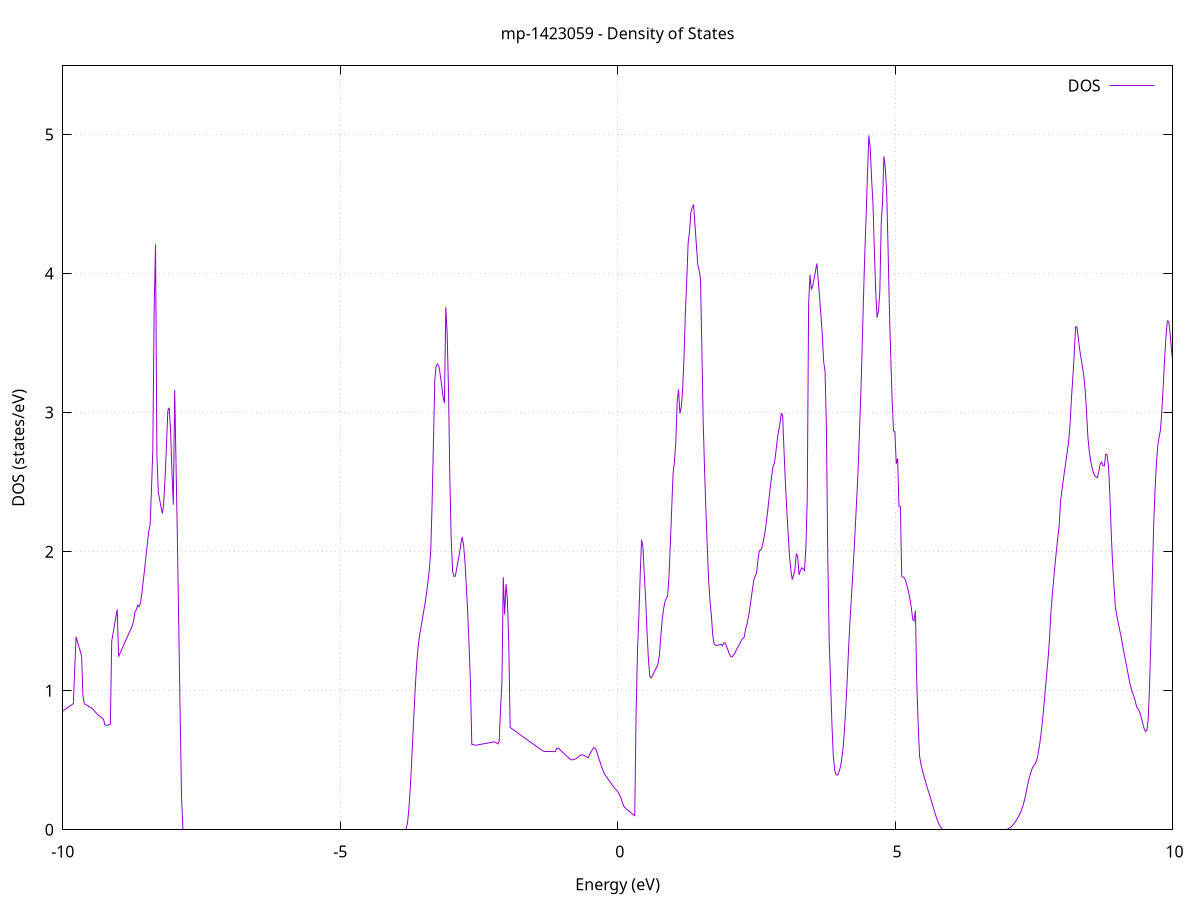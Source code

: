 set title 'mp-1423059 - Density of States'
set xlabel 'Energy (eV)'
set ylabel 'DOS (states/eV)'
set grid
set xrange [-10:10]
set yrange [0:5.493]
set xzeroaxis lt -1
set terminal png size 800,600
set output 'mp-1423059_dos_gnuplot.png'
plot '-' using 1:2 with lines title 'DOS'
-13.115800 0.000000
-13.091200 0.000000
-13.066500 0.000000
-13.041800 0.000000
-13.017100 0.000000
-12.992500 0.000000
-12.967800 0.000000
-12.943100 0.000000
-12.918400 0.000000
-12.893700 0.000000
-12.869100 0.000000
-12.844400 0.000000
-12.819700 0.000000
-12.795000 0.000000
-12.770400 0.000000
-12.745700 0.000000
-12.721000 0.000000
-12.696300 0.000000
-12.671700 0.000000
-12.647000 0.000000
-12.622300 0.000000
-12.597600 0.000000
-12.573000 0.000000
-12.548300 0.000000
-12.523600 0.000000
-12.498900 0.000000
-12.474300 0.000000
-12.449600 0.000000
-12.424900 0.000000
-12.400200 0.000000
-12.375500 0.000000
-12.350900 0.000000
-12.326200 0.000000
-12.301500 0.000000
-12.276800 0.000000
-12.252200 0.000000
-12.227500 0.000000
-12.202800 0.000000
-12.178100 0.000000
-12.153500 0.000000
-12.128800 0.000000
-12.104100 0.000000
-12.079400 0.000000
-12.054800 0.000000
-12.030100 0.000000
-12.005400 0.000000
-11.980700 0.000000
-11.956100 0.000000
-11.931400 0.000000
-11.906700 0.000000
-11.882000 0.000000
-11.857300 0.000000
-11.832700 0.000000
-11.808000 0.000000
-11.783300 0.000000
-11.758600 0.000000
-11.734000 0.000000
-11.709300 0.000000
-11.684600 0.000000
-11.659900 0.000000
-11.635300 0.000000
-11.610600 0.000000
-11.585900 0.000000
-11.561200 0.000000
-11.536600 0.000000
-11.511900 0.000000
-11.487200 0.000000
-11.462500 0.000000
-11.437900 0.000000
-11.413200 0.000000
-11.388500 0.000000
-11.363800 0.000000
-11.339100 0.000000
-11.314500 0.000000
-11.289800 0.000000
-11.265100 0.000000
-11.240400 0.000000
-11.215800 0.000000
-11.191100 0.000000
-11.166400 0.000000
-11.141700 0.000000
-11.117100 0.000000
-11.092400 0.000000
-11.067700 0.000000
-11.043000 0.000000
-11.018400 0.000000
-10.993700 0.000000
-10.969000 0.000000
-10.944300 0.000000
-10.919600 0.000000
-10.895000 0.000000
-10.870300 0.000500
-10.845600 0.073500
-10.820900 0.234400
-10.796300 0.399200
-10.771600 0.564100
-10.746900 0.728900
-10.722200 0.869200
-10.697600 0.936200
-10.672900 0.919900
-10.648200 0.866600
-10.623500 0.813200
-10.598900 0.759900
-10.574200 0.707700
-10.549500 0.695800
-10.524800 0.716700
-10.500200 0.737900
-10.475500 0.759100
-10.450800 0.780200
-10.426100 0.801400
-10.401400 0.822600
-10.376800 0.843700
-10.352100 0.862200
-10.327400 0.865300
-10.302700 0.865100
-10.278100 0.864800
-10.253400 0.864500
-10.228700 0.864300
-10.204000 0.856600
-10.179400 0.846500
-10.154700 0.841500
-10.130000 0.836500
-10.105300 0.831500
-10.080700 0.832100
-10.056000 0.838800
-10.031300 0.845600
-10.006600 0.852400
-9.982000 0.859200
-9.957300 0.866000
-9.932600 0.872800
-9.907900 0.879600
-9.883200 0.886400
-9.858600 0.893200
-9.833900 0.900000
-9.809200 0.906800
-9.784500 1.162500
-9.759900 1.387900
-9.735200 1.351900
-9.710500 1.317900
-9.685800 1.283900
-9.661200 1.249900
-9.636500 0.960300
-9.611800 0.906100
-9.587100 0.900400
-9.562500 0.894800
-9.537800 0.889100
-9.513100 0.883400
-9.488400 0.877800
-9.463800 0.869400
-9.439100 0.858300
-9.414400 0.847200
-9.389700 0.836100
-9.365000 0.826400
-9.340400 0.818800
-9.315700 0.811100
-9.291000 0.803500
-9.266300 0.795900
-9.241700 0.754400
-9.217000 0.750300
-9.192300 0.752400
-9.167600 0.754500
-9.143000 0.756600
-9.118300 1.355600
-9.093600 1.413000
-9.068900 1.470200
-9.044300 1.527700
-9.019600 1.585200
-8.994900 1.245200
-8.970200 1.267300
-8.945600 1.289400
-8.920900 1.311500
-8.896200 1.333600
-8.871500 1.355700
-8.846800 1.377800
-8.822200 1.399900
-8.797500 1.422100
-8.772800 1.444200
-8.748100 1.466300
-8.723500 1.501400
-8.698800 1.568000
-8.674100 1.582200
-8.649400 1.615700
-8.624800 1.603300
-8.600100 1.627400
-8.575400 1.700300
-8.550700 1.786600
-8.526100 1.870800
-8.501400 1.963300
-8.476700 2.055800
-8.452000 2.144800
-8.427400 2.188200
-8.402700 2.433300
-8.378000 2.720200
-8.353300 3.745500
-8.328600 4.209400
-8.304000 2.698700
-8.279300 2.430000
-8.254600 2.374800
-8.229900 2.319400
-8.205300 2.273800
-8.180600 2.353400
-8.155900 2.539300
-8.131200 2.770100
-8.106600 3.014600
-8.081900 3.035300
-8.057200 2.870600
-8.032500 2.575100
-8.007900 2.338000
-7.983200 3.162300
-7.958500 2.616400
-7.933800 2.076000
-7.909200 1.446200
-7.884500 0.809800
-7.859800 0.236900
-7.835100 0.003600
-7.810400 0.000000
-7.785800 0.000000
-7.761100 0.000000
-7.736400 0.000000
-7.711700 0.000000
-7.687100 0.000000
-7.662400 0.000000
-7.637700 0.000000
-7.613000 0.000000
-7.588400 0.000000
-7.563700 0.000000
-7.539000 0.000000
-7.514300 0.000000
-7.489700 0.000000
-7.465000 0.000000
-7.440300 0.000000
-7.415600 0.000000
-7.390900 0.000000
-7.366300 0.000000
-7.341600 0.000000
-7.316900 0.000000
-7.292200 0.000000
-7.267600 0.000000
-7.242900 0.000000
-7.218200 0.000000
-7.193500 0.000000
-7.168900 0.000000
-7.144200 0.000000
-7.119500 0.000000
-7.094800 0.000000
-7.070200 0.000000
-7.045500 0.000000
-7.020800 0.000000
-6.996100 0.000000
-6.971500 0.000000
-6.946800 0.000000
-6.922100 0.000000
-6.897400 0.000000
-6.872700 0.000000
-6.848100 0.000000
-6.823400 0.000000
-6.798700 0.000000
-6.774000 0.000000
-6.749400 0.000000
-6.724700 0.000000
-6.700000 0.000000
-6.675300 0.000000
-6.650700 0.000000
-6.626000 0.000000
-6.601300 0.000000
-6.576600 0.000000
-6.552000 0.000000
-6.527300 0.000000
-6.502600 0.000000
-6.477900 0.000000
-6.453300 0.000000
-6.428600 0.000000
-6.403900 0.000000
-6.379200 0.000000
-6.354500 0.000000
-6.329900 0.000000
-6.305200 0.000000
-6.280500 0.000000
-6.255800 0.000000
-6.231200 0.000000
-6.206500 0.000000
-6.181800 0.000000
-6.157100 0.000000
-6.132500 0.000000
-6.107800 0.000000
-6.083100 0.000000
-6.058400 0.000000
-6.033800 0.000000
-6.009100 0.000000
-5.984400 0.000000
-5.959700 0.000000
-5.935100 0.000000
-5.910400 0.000000
-5.885700 0.000000
-5.861000 0.000000
-5.836300 0.000000
-5.811700 0.000000
-5.787000 0.000000
-5.762300 0.000000
-5.737600 0.000000
-5.713000 0.000000
-5.688300 0.000000
-5.663600 0.000000
-5.638900 0.000000
-5.614300 0.000000
-5.589600 0.000000
-5.564900 0.000000
-5.540200 0.000000
-5.515600 0.000000
-5.490900 0.000000
-5.466200 0.000000
-5.441500 0.000000
-5.416900 0.000000
-5.392200 0.000000
-5.367500 0.000000
-5.342800 0.000000
-5.318100 0.000000
-5.293500 0.000000
-5.268800 0.000000
-5.244100 0.000000
-5.219400 0.000000
-5.194800 0.000000
-5.170100 0.000000
-5.145400 0.000000
-5.120700 0.000000
-5.096100 0.000000
-5.071400 0.000000
-5.046700 0.000000
-5.022000 0.000000
-4.997400 0.000000
-4.972700 0.000000
-4.948000 0.000000
-4.923300 0.000000
-4.898700 0.000000
-4.874000 0.000000
-4.849300 0.000000
-4.824600 0.000000
-4.799900 0.000000
-4.775300 0.000000
-4.750600 0.000000
-4.725900 0.000000
-4.701200 0.000000
-4.676600 0.000000
-4.651900 0.000000
-4.627200 0.000000
-4.602500 0.000000
-4.577900 0.000000
-4.553200 0.000000
-4.528500 0.000000
-4.503800 0.000000
-4.479200 0.000000
-4.454500 0.000000
-4.429800 0.000000
-4.405100 0.000000
-4.380400 0.000000
-4.355800 0.000000
-4.331100 0.000000
-4.306400 0.000000
-4.281700 0.000000
-4.257100 0.000000
-4.232400 0.000000
-4.207700 0.000000
-4.183000 0.000000
-4.158400 0.000000
-4.133700 0.000000
-4.109000 0.000000
-4.084300 0.000000
-4.059700 0.000000
-4.035000 0.000000
-4.010300 0.000000
-3.985600 0.000000
-3.961000 0.000000
-3.936300 0.000000
-3.911600 0.000000
-3.886900 0.000000
-3.862200 0.000000
-3.837600 0.000000
-3.812900 0.003000
-3.788200 0.048000
-3.763500 0.146700
-3.738900 0.293600
-3.714200 0.476000
-3.689500 0.684700
-3.664800 0.886000
-3.640200 1.075100
-3.615500 1.228200
-3.590800 1.334600
-3.566100 1.406300
-3.541500 1.461000
-3.516800 1.520400
-3.492100 1.580500
-3.467400 1.638800
-3.442800 1.706100
-3.418100 1.784100
-3.393400 1.873600
-3.368700 2.004700
-3.344000 2.347500
-3.319400 2.791300
-3.294700 3.239600
-3.270000 3.338200
-3.245300 3.348900
-3.220700 3.331400
-3.196000 3.268000
-3.171300 3.192900
-3.146600 3.111900
-3.122000 3.069800
-3.097300 3.758100
-3.072600 3.563500
-3.047900 3.157000
-3.023300 2.506200
-2.998600 2.076200
-2.973900 1.859000
-2.949200 1.821400
-2.924600 1.824400
-2.899900 1.881800
-2.875200 1.933300
-2.850500 1.987800
-2.825800 2.053500
-2.801200 2.105000
-2.776500 2.049300
-2.751800 1.928500
-2.727100 1.754000
-2.702500 1.560800
-2.677800 1.328000
-2.653100 1.060000
-2.628400 0.613500
-2.603800 0.612100
-2.579100 0.609300
-2.554400 0.608000
-2.529700 0.609800
-2.505100 0.611600
-2.480400 0.613400
-2.455700 0.615200
-2.431000 0.617000
-2.406400 0.618800
-2.381700 0.620600
-2.357000 0.622400
-2.332300 0.624300
-2.307600 0.626100
-2.283000 0.627900
-2.258300 0.629700
-2.233600 0.631500
-2.208900 0.631700
-2.184300 0.624700
-2.159600 0.617400
-2.134900 0.635600
-2.110200 0.876300
-2.085600 1.058300
-2.060900 1.815600
-2.036200 1.547100
-2.011500 1.767700
-1.986900 1.657200
-1.962200 1.336300
-1.937500 0.735900
-1.912800 0.728500
-1.888200 0.721400
-1.863500 0.714400
-1.838800 0.707300
-1.814100 0.700200
-1.789400 0.693200
-1.764800 0.686100
-1.740100 0.679100
-1.715400 0.672000
-1.690700 0.665000
-1.666100 0.657900
-1.641400 0.650900
-1.616700 0.643800
-1.592000 0.636800
-1.567400 0.629700
-1.542700 0.622700
-1.518000 0.615600
-1.493300 0.608600
-1.468700 0.601500
-1.444000 0.594500
-1.419300 0.587400
-1.394600 0.580400
-1.369900 0.573300
-1.345300 0.566900
-1.320600 0.563700
-1.295900 0.563200
-1.271200 0.563100
-1.246600 0.563000
-1.221900 0.562800
-1.197200 0.562600
-1.172500 0.562500
-1.147900 0.562200
-1.123200 0.562000
-1.098500 0.584500
-1.073800 0.585300
-1.049200 0.581600
-1.024500 0.570000
-0.999800 0.560700
-0.975100 0.551500
-0.950500 0.542300
-0.925800 0.533000
-0.901100 0.523700
-0.876400 0.514500
-0.851700 0.506700
-0.827100 0.503000
-0.802400 0.503300
-0.777700 0.506300
-0.753000 0.511200
-0.728400 0.518100
-0.703700 0.526500
-0.679000 0.533800
-0.654300 0.537700
-0.629700 0.538200
-0.605000 0.535200
-0.580300 0.529500
-0.555600 0.521800
-0.531000 0.519100
-0.506300 0.538900
-0.481600 0.558400
-0.456900 0.575400
-0.432300 0.589100
-0.407600 0.588500
-0.382900 0.570900
-0.358200 0.539100
-0.333500 0.507300
-0.308900 0.477100
-0.284200 0.448500
-0.259500 0.422000
-0.234800 0.399700
-0.210200 0.385800
-0.185500 0.372200
-0.160800 0.357800
-0.136100 0.343500
-0.111500 0.329700
-0.086800 0.316500
-0.062100 0.303900
-0.037400 0.291900
-0.012800 0.280400
0.011900 0.268200
0.036600 0.250000
0.061300 0.225000
0.085900 0.195800
0.110600 0.169500
0.135300 0.158100
0.160000 0.149400
0.184700 0.140900
0.209300 0.132500
0.234000 0.124300
0.258700 0.116300
0.283400 0.108500
0.308000 0.100900
0.332700 0.839600
0.357400 1.287700
0.382100 1.527500
0.406700 1.836100
0.431400 2.085600
0.456100 2.033600
0.480800 1.828500
0.505400 1.655800
0.530100 1.414600
0.554800 1.227500
0.579500 1.101500
0.604100 1.092100
0.628800 1.110700
0.653500 1.129500
0.678200 1.149200
0.702900 1.169800
0.727500 1.192000
0.752200 1.254800
0.776900 1.386200
0.801600 1.503400
0.826200 1.583000
0.850900 1.637000
0.875600 1.662200
0.900300 1.680100
0.924900 1.823600
0.949600 2.055500
0.974300 2.308600
0.999000 2.564400
1.023600 2.644100
1.048300 2.789200
1.073000 3.079700
1.097700 3.167000
1.122300 2.992700
1.147000 3.039000
1.171700 3.161800
1.196400 3.402300
1.221100 3.724600
1.245700 3.950600
1.270400 4.219200
1.295100 4.300800
1.319800 4.437100
1.344400 4.476800
1.369100 4.491300
1.393800 4.347900
1.418500 4.207800
1.443100 4.067800
1.467800 4.024900
1.492500 3.966000
1.517200 3.483900
1.541800 2.931300
1.566500 2.590400
1.591200 2.292900
1.615900 2.029500
1.640600 1.788500
1.665200 1.640900
1.689900 1.537000
1.714600 1.396100
1.739300 1.336300
1.763900 1.328000
1.788600 1.325700
1.813300 1.327400
1.838000 1.330600
1.862600 1.333600
1.887300 1.322000
1.912000 1.344300
1.936700 1.343400
1.961300 1.321900
1.986000 1.294900
2.010700 1.265900
2.035400 1.246000
2.060000 1.242200
2.084700 1.255700
2.109400 1.265000
2.134100 1.289000
2.158800 1.308300
2.183400 1.323900
2.208100 1.344400
2.232800 1.363400
2.257500 1.377000
2.282100 1.385800
2.306800 1.444700
2.331500 1.479000
2.356200 1.528500
2.380800 1.586900
2.405500 1.658300
2.430200 1.731900
2.454900 1.797200
2.479500 1.825300
2.504200 1.847200
2.528900 1.941900
2.553600 2.007200
2.578200 2.010200
2.602900 2.034000
2.627600 2.076300
2.652300 2.133200
2.677000 2.202000
2.701600 2.283100
2.726300 2.374500
2.751000 2.462700
2.775700 2.540500
2.800300 2.609800
2.825000 2.636900
2.849700 2.709700
2.874400 2.798400
2.899000 2.865700
2.923700 2.915700
2.948400 2.992800
2.973100 2.984300
2.997700 2.734200
3.022400 2.504500
3.047100 2.307500
3.071800 2.141300
3.096400 1.972700
3.121100 1.869200
3.145800 1.802800
3.170500 1.826600
3.195200 1.874200
3.219800 1.982500
3.244500 1.969400
3.269200 1.832400
3.293900 1.864900
3.318500 1.884100
3.343200 1.877000
3.367900 1.863400
3.392600 2.029400
3.417200 2.382100
3.441900 3.777800
3.466600 3.990900
3.491300 3.884100
3.515900 3.913000
3.540600 3.960900
3.565300 4.018300
3.590000 4.072100
3.614600 3.960500
3.639300 3.828600
3.664000 3.694200
3.688700 3.558700
3.713400 3.365600
3.738000 3.295800
3.762700 2.889300
3.787400 1.959800
3.812100 1.360000
3.836700 1.072900
3.861400 0.766900
3.886100 0.532200
3.910800 0.432100
3.935400 0.397100
3.960100 0.393100
3.984800 0.409800
4.009500 0.443900
4.034100 0.496000
4.058800 0.569400
4.083500 0.689900
4.108200 0.855900
4.132800 1.038600
4.157500 1.261000
4.182200 1.463700
4.206900 1.631300
4.231600 1.797300
4.256200 1.972300
4.280900 2.159500
4.305600 2.353200
4.330300 2.556300
4.354900 2.812600
4.379600 3.106100
4.404300 3.426700
4.429000 3.801700
4.453600 4.134500
4.478300 4.413100
4.503000 4.719700
4.527700 4.993200
4.552300 4.900200
4.577000 4.679100
4.601700 4.502000
4.626400 4.173300
4.651100 3.873700
4.675700 3.682500
4.700400 3.730600
4.725100 3.868500
4.749800 4.350700
4.774400 4.517300
4.799100 4.842900
4.823800 4.760000
4.848500 4.589600
4.873100 4.193200
4.897800 3.746200
4.922500 3.392700
4.947200 3.088400
4.971800 2.868000
4.996500 2.862800
5.021200 2.632300
5.045900 2.670200
5.070500 2.326900
5.095200 2.325100
5.119900 1.823400
5.144600 1.817300
5.169300 1.812000
5.193900 1.787600
5.218600 1.750400
5.243300 1.708000
5.268000 1.660100
5.292600 1.598500
5.317300 1.513900
5.342000 1.501900
5.366700 1.577700
5.391300 1.055500
5.416000 0.762600
5.440700 0.533100
5.465400 0.471800
5.490000 0.432800
5.514700 0.395400
5.539400 0.359500
5.564100 0.325300
5.588700 0.292600
5.613400 0.260500
5.638100 0.228600
5.662800 0.196000
5.687500 0.162100
5.712100 0.128900
5.736800 0.098300
5.761500 0.070200
5.786200 0.045400
5.810800 0.026000
5.835500 0.011900
5.860200 0.003300
5.884900 0.000000
5.909500 0.000000
5.934200 0.000000
5.958900 0.000000
5.983600 0.000000
6.008200 0.000000
6.032900 0.000000
6.057600 0.000000
6.082300 0.000000
6.106900 0.000000
6.131600 0.000000
6.156300 0.000000
6.181000 0.000000
6.205700 0.000000
6.230300 0.000000
6.255000 0.000000
6.279700 0.000000
6.304400 0.000000
6.329000 0.000000
6.353700 0.000000
6.378400 0.000000
6.403100 0.000000
6.427700 0.000000
6.452400 0.000000
6.477100 0.000000
6.501800 0.000000
6.526400 0.000000
6.551100 0.000000
6.575800 0.000000
6.600500 0.000000
6.625100 0.000000
6.649800 0.000000
6.674500 0.000000
6.699200 0.000000
6.723900 0.000000
6.748500 0.000000
6.773200 0.000000
6.797900 0.000000
6.822600 0.000000
6.847200 0.000000
6.871900 0.000000
6.896600 0.000000
6.921300 0.000000
6.945900 0.000000
6.970600 0.000000
6.995300 0.000800
7.020000 0.003400
7.044600 0.007900
7.069300 0.014200
7.094000 0.022300
7.118700 0.032300
7.143300 0.044100
7.168000 0.057700
7.192700 0.073200
7.217400 0.090500
7.242100 0.109600
7.266700 0.130700
7.291400 0.156600
7.316100 0.188700
7.340800 0.227600
7.365400 0.273800
7.390100 0.323400
7.414800 0.366700
7.439500 0.403400
7.464100 0.434300
7.488800 0.454400
7.513500 0.465800
7.538200 0.486200
7.562800 0.516000
7.587500 0.565700
7.612200 0.631800
7.636900 0.710600
7.661600 0.802600
7.686200 0.907500
7.710900 1.021600
7.735600 1.134700
7.760300 1.244100
7.784900 1.385700
7.809600 1.568800
7.834300 1.692300
7.859000 1.803400
7.883600 1.909800
7.908300 2.008600
7.933000 2.101700
7.957700 2.187000
7.982300 2.362500
8.007000 2.439800
8.031700 2.514100
8.056400 2.586200
8.081000 2.656500
8.105700 2.726100
8.130400 2.801700
8.155100 2.920200
8.179800 3.109600
8.204400 3.253900
8.229100 3.423500
8.253800 3.617400
8.278500 3.615100
8.303100 3.529900
8.327800 3.452500
8.352500 3.389100
8.377200 3.330500
8.401800 3.260100
8.426500 3.161800
8.451200 3.002700
8.475900 2.818900
8.500500 2.718700
8.525200 2.653300
8.549900 2.603200
8.574600 2.568500
8.599200 2.546100
8.623900 2.536500
8.648600 2.532200
8.673300 2.580500
8.698000 2.632100
8.722600 2.644600
8.747300 2.618600
8.772000 2.616400
8.796700 2.701700
8.821300 2.695900
8.846000 2.615700
8.870700 2.411800
8.895400 2.135700
8.920000 1.920300
8.944700 1.755600
8.969400 1.604200
8.994100 1.544600
9.018700 1.495700
9.043400 1.445900
9.068100 1.398400
9.092800 1.347200
9.117400 1.292000
9.142100 1.239600
9.166800 1.189300
9.191500 1.138000
9.216200 1.085600
9.240800 1.036300
9.265500 1.002400
9.290200 0.974200
9.314900 0.947500
9.339500 0.904800
9.364200 0.875800
9.388900 0.864400
9.413600 0.838100
9.438200 0.806000
9.462900 0.766800
9.487600 0.728100
9.512300 0.707300
9.536900 0.713700
9.561600 0.790100
9.586300 1.031900
9.611000 1.372900
9.635600 1.798300
9.660300 2.188000
9.685000 2.439600
9.709700 2.634900
9.734400 2.761700
9.759000 2.825200
9.783700 2.875500
9.808400 3.016200
9.833100 3.193600
9.857700 3.381300
9.882400 3.545400
9.907100 3.659200
9.931800 3.654400
9.956400 3.575200
9.981100 3.450700
10.005800 3.364800
10.030500 3.239600
10.055100 3.121700
10.079800 3.037300
10.104500 2.973500
10.129200 2.954300
10.153800 2.988500
10.178500 3.173700
10.203200 3.438400
10.227900 3.709400
10.252600 3.885400
10.277200 3.953200
10.301900 3.573500
10.326600 3.337200
10.351300 3.064400
10.375900 2.777100
10.400600 2.678900
10.425300 2.579800
10.450000 2.462300
10.474600 2.459400
10.499300 2.506000
10.524000 2.546100
10.548700 2.540200
10.573300 2.537100
10.598000 2.489900
10.622700 2.437900
10.647400 2.340100
10.672100 2.246800
10.696700 2.178000
10.721400 2.103800
10.746100 2.102000
10.770800 2.070700
10.795400 1.999600
10.820100 1.925900
10.844800 1.866500
10.869500 1.816900
10.894100 1.766200
10.918800 1.651200
10.943500 1.519600
10.968200 1.415300
10.992800 1.205700
11.017500 1.033400
11.042200 0.892100
11.066900 0.783200
11.091500 0.752600
11.116200 0.794800
11.140900 0.867500
11.165600 0.962600
11.190300 1.059300
11.214900 1.148200
11.239600 1.232300
11.264300 1.309900
11.289000 1.397500
11.313600 1.501200
11.338300 1.620000
11.363000 1.720400
11.387700 1.816000
11.412300 1.923300
11.437000 2.034900
11.461700 2.192200
11.486400 2.342000
11.511000 2.402100
11.535700 2.478000
11.560400 2.494600
11.585100 2.477100
11.609700 2.470000
11.634400 2.545600
11.659100 2.652500
11.683800 2.721300
11.708500 2.750500
11.733100 2.794900
11.757800 2.901500
11.782500 2.977800
11.807200 3.005700
11.831800 3.033200
11.856500 3.046100
11.881200 3.063100
11.905900 3.103800
11.930500 3.122200
11.955200 3.097300
11.979900 3.030200
12.004600 2.953100
12.029200 2.883700
12.053900 2.760700
12.078600 2.639500
12.103300 2.695400
12.127900 2.841400
12.152600 2.998500
12.177300 3.112800
12.202000 3.313100
12.226700 3.420900
12.251300 2.947700
12.276000 2.716800
12.300700 2.748900
12.325400 2.915000
12.350000 3.154400
12.374700 3.721000
12.399400 3.872900
12.424100 3.813600
12.448700 3.068800
12.473400 2.840100
12.498100 2.507400
12.522800 2.211500
12.547400 1.984600
12.572100 1.790300
12.596800 1.608900
12.621500 1.439900
12.646100 1.283200
12.670800 1.133500
12.695500 1.015500
12.720200 0.905800
12.744900 0.698200
12.769500 0.394900
12.794200 0.331200
12.818900 0.314700
12.843600 0.298800
12.868200 0.284200
12.892900 0.270900
12.917600 0.258800
12.942300 0.247900
12.966900 0.238100
12.991600 0.229500
13.016300 0.222100
13.041000 0.215800
13.065600 0.210600
13.090300 0.205800
13.115000 0.201000
13.139700 0.196200
13.164300 0.190900
13.189000 0.185000
13.213700 0.178500
13.238400 0.171400
13.263100 0.163700
13.287700 0.155300
13.312400 0.146400
13.337100 0.137800
13.361800 0.129600
13.386400 0.121800
13.411100 0.114400
13.435800 0.107300
13.460500 0.100200
13.485100 0.092900
13.509800 0.085500
13.534500 0.078000
13.559200 0.070300
13.583800 0.062500
13.608500 0.054500
13.633200 0.046300
13.657900 0.038100
13.682600 0.031400
13.707200 0.046000
13.731900 0.087000
13.756600 0.175900
13.781300 0.342700
13.805900 0.590800
13.830600 1.082600
13.855300 1.746500
13.880000 2.172500
13.904600 2.486300
13.929300 2.774500
13.954000 3.082600
13.978700 3.331800
14.003300 3.555800
14.028000 3.523700
14.052700 3.557600
14.077400 3.637200
14.102000 3.535100
14.126700 3.376000
14.151400 3.158500
14.176100 3.057900
14.200800 3.039000
14.225400 2.993100
14.250100 2.954200
14.274800 3.031800
14.299500 3.113600
14.324100 3.123400
14.348800 3.071300
14.373500 3.136900
14.398200 3.018500
14.422800 2.370100
14.447500 2.275500
14.472200 1.751700
14.496900 1.487200
14.521500 1.211200
14.546200 1.324900
14.570900 1.892500
14.595600 2.177100
14.620200 2.335100
14.644900 2.627300
14.669600 2.820300
14.694300 2.847300
14.719000 2.884300
14.743600 2.922600
14.768300 3.041400
14.793000 3.145700
14.817700 3.246000
14.842300 3.249900
14.867000 3.025700
14.891700 2.794500
14.916400 2.654100
14.941000 2.518900
14.965700 2.396300
14.990400 2.283600
15.015100 2.171500
15.039700 2.057600
15.064400 1.966700
15.089100 1.913500
15.113800 1.872300
15.138400 1.833100
15.163100 1.803000
15.187800 1.688300
15.212500 1.630800
15.237200 1.633800
15.261800 1.685200
15.286500 1.539000
15.311200 1.529300
15.335900 1.418800
15.360500 1.483600
15.385200 1.578100
15.409900 1.700700
15.434600 1.756100
15.459200 1.765900
15.483900 1.786500
15.508600 1.822100
15.533300 1.791500
15.557900 1.819800
15.582600 1.852400
15.607300 1.834300
15.632000 1.791200
15.656600 1.748700
15.681300 1.729300
15.706000 1.722900
15.730700 1.726800
15.755400 1.734700
15.780000 1.747400
15.804700 1.764100
15.829400 1.784800
15.854100 1.808800
15.878700 1.842400
15.903400 1.890300
15.928100 1.939800
15.952800 1.953000
15.977400 1.990000
16.002100 2.058400
16.026800 2.192000
16.051500 2.456600
16.076100 2.509000
16.100800 2.591700
16.125500 2.675800
16.150200 2.681200
16.174800 2.638500
16.199500 2.605400
16.224200 2.587100
16.248900 2.720400
16.273600 2.673900
16.298200 2.568300
16.322900 2.437800
16.347600 2.335400
16.372300 2.264700
16.396900 2.225900
16.421600 2.214800
16.446300 2.233300
16.471000 2.275100
16.495600 2.327100
16.520300 2.379000
16.545000 2.386900
16.569700 2.398000
16.594300 2.409000
16.619000 2.438200
16.643700 2.496000
16.668400 2.588800
16.693100 2.698300
16.717700 2.860000
16.742400 3.088400
16.767100 3.422300
16.791800 3.891200
16.816400 3.767800
16.841100 3.655700
16.865800 3.553600
16.890500 3.602500
16.915100 3.608600
16.939800 3.459000
16.964500 3.278500
16.989200 3.112400
17.013800 3.007000
17.038500 3.023100
17.063200 2.827600
17.087900 2.592600
17.112500 2.453900
17.137200 2.327300
17.161900 2.316400
17.186600 2.296900
17.211300 2.212000
17.235900 2.089400
17.260600 1.948300
17.285300 1.802600
17.310000 1.693600
17.334600 1.599200
17.359300 1.516900
17.384000 1.444500
17.408700 1.381900
17.433300 1.328900
17.458000 1.284200
17.482700 1.247200
17.507400 1.242100
17.532000 1.300700
17.556700 1.424100
17.581400 1.566900
17.606100 1.688000
17.630700 1.829400
17.655400 1.878800
17.680100 1.906600
17.704800 1.961400
17.729500 2.039600
17.754100 2.126000
17.778800 2.285900
17.803500 2.628000
17.828200 2.693000
17.852800 2.683300
17.877500 2.825100
17.902200 2.995300
17.926900 3.149800
17.951500 3.256300
17.976200 3.306300
18.000900 3.419900
18.025600 3.638500
18.050200 3.905600
18.074900 4.170200
18.099600 4.380000
18.124300 4.330900
18.148900 4.334900
18.173600 4.353500
18.198300 3.635800
18.223000 3.320800
18.247700 3.121400
18.272300 2.951600
18.297000 2.703700
18.321700 2.534900
18.346400 2.408400
18.371000 2.312500
18.395700 2.240000
18.420400 2.183500
18.445100 2.181100
18.469700 2.225100
18.494400 2.306000
18.519100 2.425000
18.543800 2.578100
18.568400 2.844400
18.593100 2.925400
18.617800 2.903500
18.642500 2.909500
18.667100 2.937100
18.691800 2.985800
18.716500 3.070500
18.741200 3.130700
18.765900 3.155000
18.790500 3.160300
18.815200 3.132000
18.839900 3.234400
18.864600 3.217900
18.889200 3.067100
18.913900 3.014500
18.938600 2.891600
18.963300 2.714800
18.987900 2.477000
19.012600 2.246400
19.037300 2.046700
19.062000 1.904800
19.086600 1.814500
19.111300 1.774600
19.136000 1.772000
19.160700 1.792700
19.185300 1.837700
19.210000 1.914100
19.234700 2.020700
19.259400 2.160500
19.284100 2.314000
19.308700 2.499000
19.333400 2.719300
19.358100 2.950000
19.382800 3.211700
19.407400 3.426600
19.432100 3.597400
19.456800 3.785400
19.481500 4.084000
19.506100 4.349700
19.530800 4.596500
19.555500 4.663800
19.580200 4.206500
19.604800 4.344200
19.629500 4.268700
19.654200 4.392000
19.678900 4.553900
19.703600 4.425800
19.728200 4.289400
19.752900 3.863300
19.777600 3.104300
19.802300 2.969200
19.826900 2.829600
19.851600 2.575400
19.876300 2.309400
19.901000 2.030400
19.925600 2.033800
19.950300 2.009400
19.975000 1.999500
19.999700 1.987600
20.024300 2.114400
20.049000 2.076700
20.073700 2.022600
20.098400 2.012100
20.123000 1.836100
20.147700 1.417200
20.172400 1.180800
20.197100 1.146600
20.221800 1.155200
20.246400 1.180200
20.271100 1.221500
20.295800 1.278200
20.320500 1.382700
20.345100 1.513400
20.369800 1.644600
20.394500 1.775300
20.419200 1.916700
20.443800 2.083600
20.468500 2.282100
20.493200 2.492500
20.517900 2.731100
20.542500 2.992300
20.567200 3.197300
20.591900 3.316200
20.616600 3.382500
20.641200 3.463600
20.665900 3.456800
20.690600 3.346500
20.715300 3.209300
20.740000 3.176700
20.764600 3.250900
20.789300 3.326700
20.814000 3.351700
20.838700 3.303300
20.863300 3.381200
20.888000 3.513300
20.912700 3.609400
20.937400 3.982400
20.962000 4.079300
20.986700 4.267300
21.011400 4.375600
21.036100 4.496700
21.060700 4.666200
21.085400 4.546300
21.110100 4.355500
21.134800 4.027800
21.159400 3.750900
21.184100 3.508900
21.208800 3.260500
21.233500 3.054700
21.258200 2.883800
21.282800 2.745200
21.307500 2.636800
21.332200 2.522800
21.356900 2.423500
21.381500 2.340700
21.406200 2.277200
21.430900 2.256200
21.455600 2.274000
21.480200 2.327100
21.504900 2.398100
21.529600 2.492700
21.554300 2.605100
21.578900 2.699000
21.603600 2.806500
21.628300 2.916000
21.653000 3.014700
21.677600 3.115600
21.702300 3.246900
21.727000 3.393500
21.751700 3.534600
21.776400 3.632500
21.801000 3.671500
21.825700 3.678800
21.850400 3.650400
21.875100 3.606700
21.899700 3.559100
21.924400 3.490600
21.949100 3.426800
21.973800 3.371500
21.998400 3.259400
22.023100 3.141400
22.047800 3.038700
22.072500 2.959500
22.097100 2.927000
22.121800 2.915200
22.146500 2.921200
22.171200 2.948100
22.195800 2.993900
22.220500 2.941500
22.245200 2.831000
22.269900 2.787400
22.294600 2.866900
22.319200 2.766100
22.343900 2.672200
22.368600 2.612200
22.393300 2.591500
22.417900 2.596800
22.442600 2.673300
22.467300 2.828100
22.492000 2.954300
22.516600 3.198100
22.541300 3.287600
22.566000 3.425000
22.590700 3.549900
22.615300 3.604500
22.640000 3.630800
22.664700 3.623300
22.689400 3.594900
22.714100 3.566000
22.738700 3.485200
22.763400 3.420200
22.788100 3.318900
22.812800 3.057500
22.837400 2.850500
22.862100 2.761800
22.886800 2.720800
22.911500 2.715200
22.936100 2.752500
22.960800 2.855300
22.985500 2.921300
23.010200 3.003000
23.034800 3.182700
23.059500 3.288100
23.084200 3.312900
23.108900 3.382500
23.133500 3.452200
23.158200 3.342200
23.182900 3.249700
23.207600 3.227500
23.232300 3.199900
23.256900 3.142500
23.281600 3.109500
23.306300 3.095100
23.331000 3.055900
23.355600 3.029400
23.380300 3.021300
23.405000 3.045500
23.429700 3.090200
23.454300 3.159800
23.479000 3.207200
23.503700 3.310800
23.528400 3.549600
23.553000 3.832200
23.577700 4.007100
23.602400 4.138000
23.627100 4.372600
23.651700 4.379700
23.676400 4.434400
23.701100 4.438500
23.725800 4.382600
23.750500 4.406700
23.775100 4.501700
23.799800 4.620600
23.824500 4.661000
23.849200 4.699600
23.873800 4.620900
23.898500 4.410700
23.923200 4.346200
23.947900 4.280400
23.972500 4.235800
23.997200 4.067300
24.021900 3.882900
24.046600 3.894700
24.071200 3.713800
24.095900 3.215600
24.120600 2.764900
24.145300 2.623700
24.169900 2.742700
24.194600 2.887700
24.219300 2.937600
24.244000 2.963200
24.268700 3.084600
24.293300 3.224800
24.318000 3.339100
24.342700 3.451100
24.367400 3.518200
24.392000 3.685700
24.416700 4.018400
24.441400 4.553400
24.466100 5.076800
24.490700 5.245000
24.515400 5.089100
24.540100 4.481700
24.564800 4.208500
24.589400 3.988100
24.614100 3.815100
24.638800 3.732300
24.663500 3.689200
24.688100 3.608900
24.712800 3.542300
24.737500 3.500900
24.762200 3.506000
24.786900 3.573600
24.811500 3.698400
24.836200 3.831200
24.860900 3.955400
24.885600 3.957400
24.910200 3.916800
24.934900 3.886000
24.959600 3.843000
24.984300 3.763900
25.008900 3.604000
25.033600 3.365200
25.058300 3.068400
25.083000 2.845000
25.107600 2.674500
25.132300 2.538100
25.157000 2.447600
25.181700 2.483500
25.206300 2.474900
25.231000 2.522900
25.255700 2.678300
25.280400 2.806900
25.305100 3.013000
25.329700 3.277600
25.354400 3.426800
25.379100 3.669500
25.403800 3.936200
25.428400 4.259700
25.453100 4.651900
25.477800 5.045200
25.502500 5.410800
25.527100 5.806800
25.551800 5.940900
25.576500 6.136500
25.601200 6.018100
25.625800 5.757100
25.650500 5.120000
25.675200 4.493000
25.699900 4.100200
25.724600 3.867300
25.749200 3.818100
25.773900 3.961700
25.798600 3.963000
25.823300 3.967700
25.847900 3.890700
25.872600 3.855600
25.897300 3.737200
25.922000 3.678700
25.946600 3.812500
25.971300 3.807600
25.996000 3.584700
26.020700 3.498500
26.045300 3.514900
26.070000 3.532800
26.094700 3.562500
26.119400 3.612800
26.144000 3.616700
26.168700 3.624600
26.193400 3.416100
26.218100 3.325400
26.242800 3.308300
26.267400 3.320300
26.292100 3.049000
26.316800 3.166200
26.341500 3.204800
26.366100 3.208800
26.390800 3.515200
26.415500 3.851900
26.440200 4.281100
26.464800 4.635400
26.489500 5.015000
26.514200 5.242100
26.538900 5.234100
26.563500 5.320600
26.588200 5.443200
26.612900 5.398800
26.637600 5.370900
26.662200 5.297200
26.686900 5.201000
26.711600 5.016900
26.736300 4.802100
26.761000 4.691400
26.785600 4.517800
26.810300 4.230400
26.835000 3.948800
26.859700 3.732200
26.884300 3.494200
26.909000 3.268400
26.933700 2.990000
26.958400 2.736300
26.983000 2.493600
27.007700 2.301300
27.032400 2.282000
27.057100 2.242800
27.081700 2.317600
27.106400 2.368900
27.131100 2.647400
27.155800 2.942600
27.180400 3.217200
27.205100 3.501500
27.229800 3.850100
27.254500 3.932400
27.279200 4.197200
27.303800 4.220600
27.328500 4.144400
27.353200 4.014200
27.377900 3.912100
27.402500 3.847200
27.427200 3.771900
27.451900 3.696500
27.476600 3.712200
27.501200 3.759400
27.525900 3.736400
27.550600 3.803800
27.575300 3.984600
27.599900 4.158300
27.624600 4.345600
27.649300 4.469300
27.674000 4.938600
27.698600 4.460400
27.723300 4.403900
27.748000 5.025200
27.772700 5.092700
27.797400 5.110400
27.822000 4.454200
27.846700 4.307100
27.871400 4.216700
27.896100 4.166000
27.920700 4.089800
27.945400 3.987000
27.970100 3.860600
27.994800 3.664500
28.019400 3.340300
28.044100 3.219200
28.068800 3.246800
28.093500 3.350300
28.118100 3.338900
28.142800 3.321900
28.167500 3.229700
28.192200 3.012900
28.216800 3.029600
28.241500 3.152700
28.266200 3.535200
28.290900 3.709200
28.315600 3.599900
28.340200 3.626600
28.364900 3.648400
28.389600 3.632400
28.414300 3.563500
28.438900 3.528000
28.463600 3.575400
28.488300 3.650200
28.513000 3.755600
28.537600 3.937100
28.562300 4.117400
28.587000 4.309600
28.611700 4.499500
28.636300 4.475500
28.661000 4.413100
28.685700 4.257300
28.710400 4.087200
28.735100 4.092900
28.759700 3.946800
28.784400 3.944300
28.809100 4.479000
28.833800 4.924900
28.858400 5.021000
28.883100 4.857700
28.907800 4.822200
28.932500 4.992100
28.957100 5.142700
28.981800 5.303700
29.006500 5.544900
29.031200 5.451400
29.055800 5.120200
29.080500 4.715000
29.105200 4.335700
29.129900 4.161600
29.154500 4.062200
29.179200 3.978200
29.203900 3.877100
29.228600 3.643900
29.253300 3.434400
29.277900 3.248900
29.302600 3.105100
29.327300 3.067200
29.352000 3.109400
29.376600 3.174400
29.401300 3.168800
29.426000 3.144800
29.450700 3.392700
29.475300 3.689900
29.500000 4.248500
29.524700 4.711600
29.549400 4.893800
29.574000 5.012500
29.598700 5.205500
29.623400 5.333400
29.648100 5.144700
29.672700 4.620900
29.697400 4.199900
29.722100 3.952400
29.746800 3.822100
29.771500 3.703400
29.796100 3.487200
29.820800 3.175800
29.845500 2.882500
29.870200 2.627900
29.894800 2.526100
29.919500 2.531400
29.944200 2.594900
29.968900 2.772300
29.993500 3.203400
30.018200 3.508300
30.042900 3.753300
30.067600 4.202800
30.092200 4.114900
30.116900 4.108900
30.141600 3.591900
30.166300 3.412500
30.190900 3.505900
30.215600 3.686500
30.240300 3.889300
30.265000 4.044000
30.289700 4.147500
30.314300 4.235600
30.339000 4.318800
30.363700 4.287800
30.388400 4.186900
30.413000 3.999700
30.437700 3.747300
30.462400 3.448800
30.487100 3.176500
30.511700 3.088300
30.536400 3.005200
30.561100 2.973600
30.585800 2.966800
30.610400 2.954800
30.635100 2.957000
30.659800 2.996000
30.684500 3.129100
30.709100 3.289300
30.733800 3.477900
30.758500 3.782200
30.783200 4.134800
30.807900 4.271800
30.832500 4.465200
30.857200 4.347000
30.881900 4.187300
30.906600 3.931000
30.931200 3.694700
30.955900 3.621200
30.980600 3.660900
31.005300 3.767000
31.029900 3.706400
31.054600 3.641900
31.079300 3.679500
31.104000 3.715400
31.128600 3.771100
31.153300 3.795100
31.178000 3.650200
31.202700 3.394300
31.227300 3.263800
31.252000 3.139800
31.276700 3.059600
31.301400 3.060900
31.326100 3.128400
31.350700 3.241300
31.375400 3.328500
31.400100 3.432100
31.424800 3.455400
31.449400 3.421100
31.474100 3.381100
31.498800 3.363100
31.523500 3.339000
31.548100 3.320000
31.572800 3.293500
31.597500 3.255600
31.622200 3.239400
31.646800 3.184300
31.671500 3.121900
31.696200 3.061100
31.720900 3.046200
31.745600 3.066200
31.770200 3.110000
31.794900 3.200500
31.819600 3.272300
31.844300 3.294900
31.868900 3.222600
31.893600 3.202600
31.918300 3.241900
31.943000 3.254500
31.967600 3.301100
31.992300 3.300200
32.017000 3.305000
32.041700 3.069200
32.066300 3.030600
32.091000 3.005300
32.115700 2.972500
32.140400 2.961900
32.165000 2.991800
32.189700 2.966200
32.214400 2.918900
32.239100 2.974100
32.263800 3.081900
32.288400 3.199700
32.313100 3.330200
32.337800 3.432900
32.362500 3.507300
32.387100 3.620100
32.411800 3.803400
32.436500 3.978600
32.461200 4.148200
32.485800 4.110200
32.510500 4.134600
32.535200 4.229500
32.559900 4.308600
32.584500 4.409200
32.609200 4.410600
32.633900 4.274500
32.658600 4.211000
32.683200 4.117400
32.707900 3.992900
32.732600 4.096300
32.757300 4.117700
32.782000 4.082400
32.806600 4.004000
32.831300 3.994500
32.856000 4.019600
32.880700 4.081200
32.905300 4.090700
32.930000 4.172300
32.954700 4.313100
32.979400 4.363300
33.004000 4.449600
33.028700 4.343600
33.053400 4.495100
33.078100 4.759200
33.102700 4.497100
33.127400 4.165300
33.152100 3.608000
33.176800 2.949300
33.201400 2.559000
33.226100 2.600100
33.250800 2.500000
33.275500 2.368900
33.300200 2.324100
33.324800 2.137300
33.349500 1.826100
33.374200 1.590000
33.398900 1.386500
33.423500 1.190300
33.448200 0.990400
33.472900 0.771500
33.497600 0.657100
33.522200 0.581300
33.546900 0.523100
33.571600 0.478800
33.596300 0.446400
33.620900 0.414200
33.645600 0.379600
33.670300 0.342700
33.695000 0.304300
33.719600 0.266400
33.744300 0.228800
33.769000 0.191800
33.793700 0.155100
33.818400 0.119000
33.843000 0.085000
33.867700 0.056600
33.892400 0.033900
33.917100 0.018600
33.941700 0.008500
33.966400 0.002300
33.991100 0.000000
34.015800 0.000000
34.040400 0.000000
34.065100 0.000000
34.089800 0.000000
34.114500 0.000000
34.139100 0.000000
34.163800 0.000000
34.188500 0.000000
34.213200 0.000000
34.237800 0.000000
34.262500 0.000000
34.287200 0.000000
34.311900 0.000000
34.336600 0.000000
34.361200 0.000000
34.385900 0.000000
34.410600 0.000000
34.435300 0.000000
34.459900 0.000000
34.484600 0.000000
34.509300 0.000000
34.534000 0.000000
34.558600 0.000000
34.583300 0.000000
34.608000 0.000000
34.632700 0.000000
34.657300 0.000000
34.682000 0.000000
34.706700 0.000000
34.731400 0.000000
34.756100 0.000000
34.780700 0.000000
34.805400 0.000000
34.830100 0.000000
34.854800 0.000000
34.879400 0.000000
34.904100 0.000000
34.928800 0.000000
34.953500 0.000000
34.978100 0.000000
35.002800 0.000000
35.027500 0.000000
35.052200 0.000000
35.076800 0.000000
35.101500 0.000000
35.126200 0.000000
35.150900 0.000000
35.175500 0.000000
35.200200 0.000000
35.224900 0.000000
35.249600 0.000000
35.274300 0.000000
35.298900 0.000000
35.323600 0.000000
35.348300 0.000000
35.373000 0.000000
35.397600 0.000000
35.422300 0.000000
35.447000 0.000000
35.471700 0.000000
35.496300 0.000000
35.521000 0.000000
35.545700 0.000000
35.570400 0.000000
35.595000 0.000000
35.619700 0.000000
35.644400 0.000000
35.669100 0.000000
35.693700 0.000000
35.718400 0.000000
35.743100 0.000000
35.767800 0.000000
35.792500 0.000000
35.817100 0.000000
35.841800 0.000000
35.866500 0.000000
35.891200 0.000000
35.915800 0.000000
35.940500 0.000000
35.965200 0.000000
35.989900 0.000000
36.014500 0.000000
36.039200 0.000000
36.063900 0.000000
36.088600 0.000000
36.113200 0.000000
36.137900 0.000000
36.162600 0.000000
36.187300 0.000000
36.211900 0.000000
36.236600 0.000000
e
